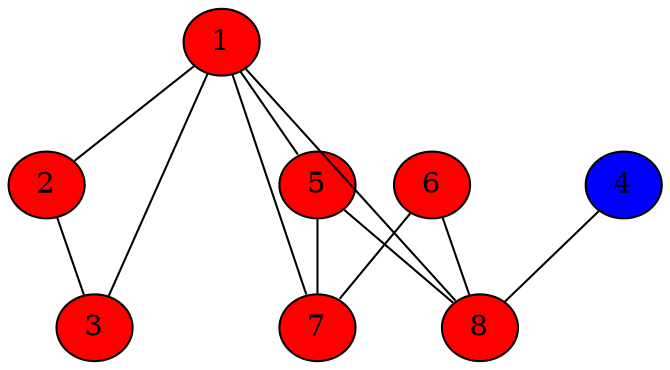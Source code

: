 graph G {
  graph [splines=false overlap=false]
  node  [shape=ellipse, width=0.3, height=0.3]
  1 [style=filled, fillcolor="red"];
  2 [style=filled, fillcolor="red"];
  3 [style=filled, fillcolor="red"];
  4 [style=filled, fillcolor="blue"];
  5 [style=filled, fillcolor="red"];
  6 [style=filled, fillcolor="red"];
  7 [style=filled, fillcolor="red"];
  8 [style=filled, fillcolor="red"];
  1 -- 2;
  1 -- 3;
  1 -- 5;
  1 -- 7;
  1 -- 8;
  2 -- 3;
  4 -- 8;
  5 -- 7;
  5 -- 8;
  6 -- 7;
  6 -- 8;
}
